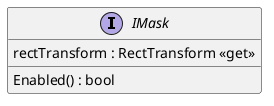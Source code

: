 @startuml
interface IMask {
    Enabled() : bool
    rectTransform : RectTransform <<get>>
}
@enduml
